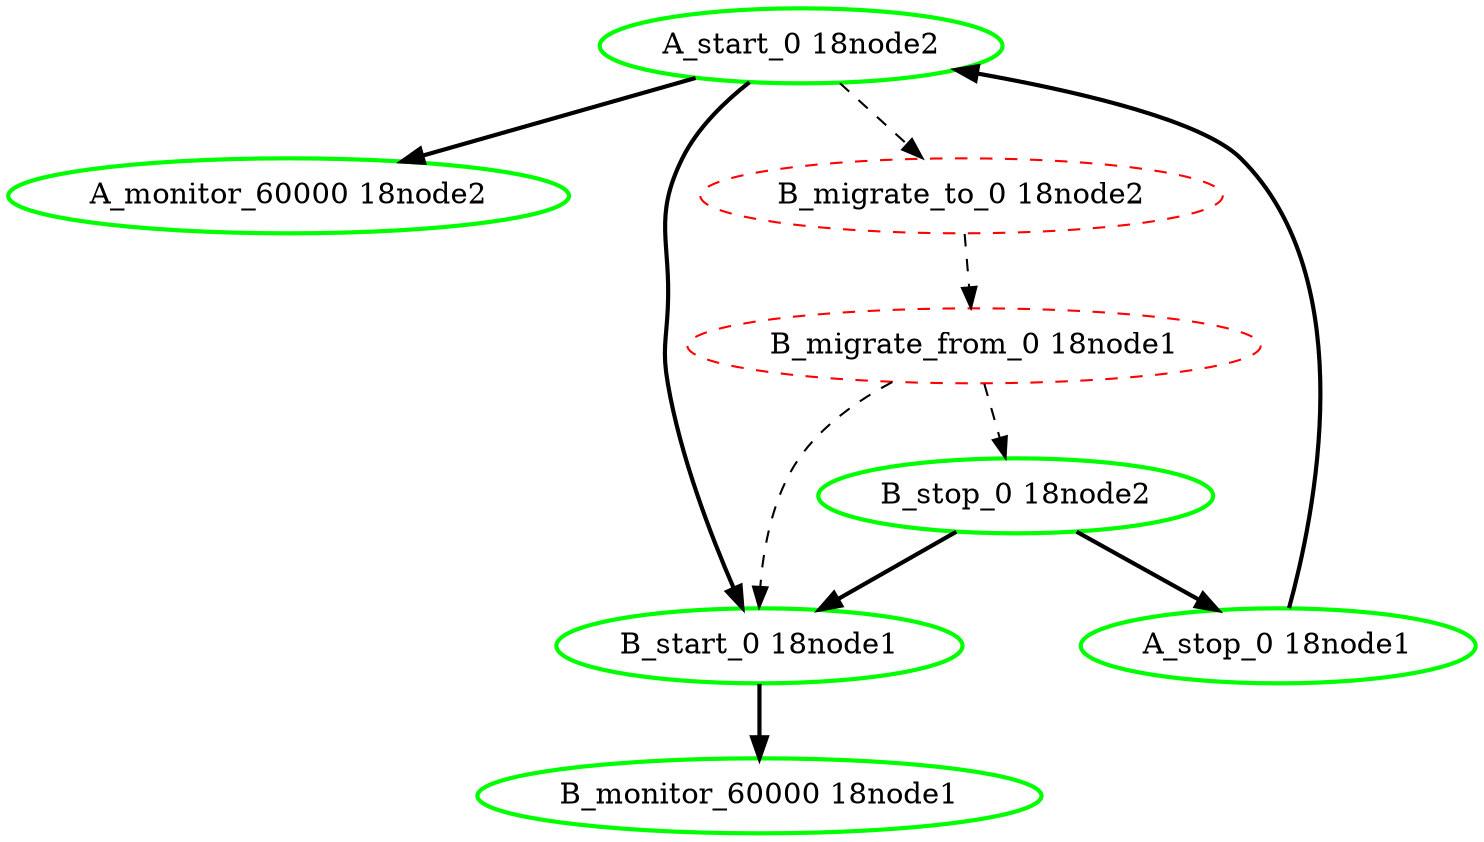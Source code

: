  digraph "g" {
"A_monitor_60000 18node2" [ style=bold color="green" fontcolor="black"]
"A_start_0 18node2" -> "A_monitor_60000 18node2" [ style = bold]
"A_start_0 18node2" -> "B_migrate_to_0 18node2" [ style = dashed]
"A_start_0 18node2" -> "B_start_0 18node1" [ style = bold]
"A_start_0 18node2" [ style=bold color="green" fontcolor="black"]
"A_stop_0 18node1" -> "A_start_0 18node2" [ style = bold]
"A_stop_0 18node1" [ style=bold color="green" fontcolor="black"]
"B_migrate_from_0 18node1" -> "B_start_0 18node1" [ style = dashed]
"B_migrate_from_0 18node1" -> "B_stop_0 18node2" [ style = dashed]
"B_migrate_from_0 18node1" [ style=dashed color="red" fontcolor="black"]
"B_migrate_to_0 18node2" -> "B_migrate_from_0 18node1" [ style = dashed]
"B_migrate_to_0 18node2" [ style=dashed color="red" fontcolor="black"]
"B_monitor_60000 18node1" [ style=bold color="green" fontcolor="black"]
"B_start_0 18node1" -> "B_monitor_60000 18node1" [ style = bold]
"B_start_0 18node1" [ style=bold color="green" fontcolor="black"]
"B_stop_0 18node2" -> "A_stop_0 18node1" [ style = bold]
"B_stop_0 18node2" -> "B_start_0 18node1" [ style = bold]
"B_stop_0 18node2" [ style=bold color="green" fontcolor="black"]
}
